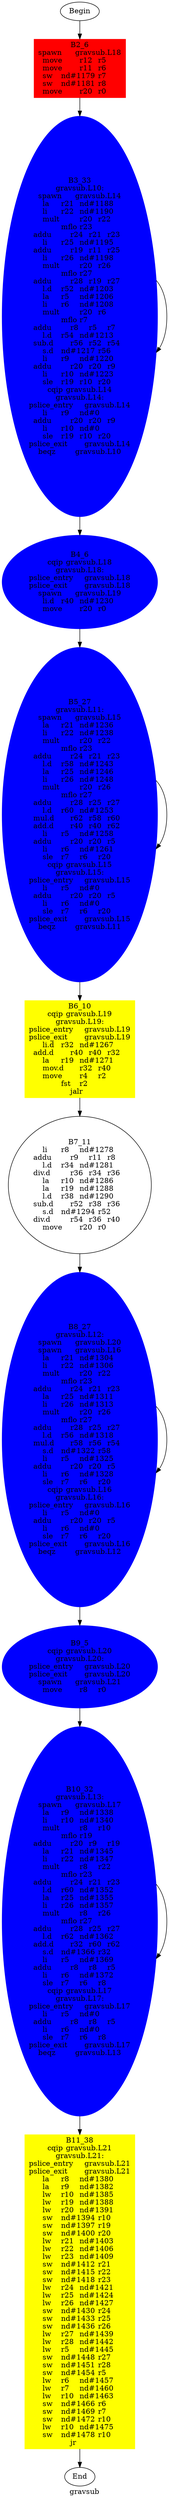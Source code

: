 digraph G{
	label = "gravsub"	style = "dashed";
	color = purple;
	Node0 [label = "Begin"];
	Node0 -> {Node2 }
	Node1 [label = "End"];
	Node1 -> {}
	Node2 [label = "B2_6\nspawn	gravsub.L18\nmove	r12	r5	\nmove	r11	r6	\nsw	nd#1179	r7	\nsw	nd#1181	r8	\nmove	r20	r0	\n"];
	Node2 -> {Node3 }
	Node3 [label = "B3_33\ngravsub.L10:\nspawn	gravsub.L14\nla	r21	nd#1188	\nli	r22	nd#1190	\nmult	r20	r22	\nmflo	r23	\naddu	r24	r21	r23	\nli	r25	nd#1195	\naddu	r19	r11	r25	\nli	r26	nd#1198	\nmult	r20	r26	\nmflo	r27	\naddu	r28	r19	r27	\nl.d	r52	nd#1203	\nla	r5	nd#1206	\nli	r6	nd#1208	\nmult	r20	r6	\nmflo	r7	\naddu	r8	r5	r7	\nl.d	r54	nd#1213	\nsub.d	r56	r52	r54	\ns.d	nd#1217	r56	\nli	r9	nd#1220	\naddu	r20	r20	r9	\nli	r10	nd#1223	\nsle	r19	r10	r20	\ncqip	gravsub.L14\ngravsub.L14:\npslice_entry	gravsub.L14\nli	r9	nd#0	\naddu	r20	r20	r9	\nli	r10	nd#0	\nsle	r19	r10	r20	\npslice_exit	gravsub.L14\nbeqz	gravsub.L10\n"];
	Node3 -> {Node4 Node3 }
	Node4 [label = "B4_6\ncqip	gravsub.L18\ngravsub.L18:\npslice_entry	gravsub.L18\npslice_exit	gravsub.L18\nspawn	gravsub.L19\nli.d	r40	nd#1230	\nmove	r20	r0	\n"];
	Node4 -> {Node5 }
	Node5 [label = "B5_27\ngravsub.L11:\nspawn	gravsub.L15\nla	r21	nd#1236	\nli	r22	nd#1238	\nmult	r20	r22	\nmflo	r23	\naddu	r24	r21	r23	\nl.d	r58	nd#1243	\nla	r25	nd#1246	\nli	r26	nd#1248	\nmult	r20	r26	\nmflo	r27	\naddu	r28	r25	r27	\nl.d	r60	nd#1253	\nmul.d	r62	r58	r60	\nadd.d	r40	r40	r62	\nli	r5	nd#1258	\naddu	r20	r20	r5	\nli	r6	nd#1261	\nsle	r7	r6	r20	\ncqip	gravsub.L15\ngravsub.L15:\npslice_entry	gravsub.L15\nli	r5	nd#0	\naddu	r20	r20	r5	\nli	r6	nd#0	\nsle	r7	r6	r20	\npslice_exit	gravsub.L15\nbeqz	gravsub.L11\n"];
	Node5 -> {Node6 Node5 }
	Node6 [label = "B6_10\ncqip	gravsub.L19\ngravsub.L19:\npslice_entry	gravsub.L19\npslice_exit	gravsub.L19\nli.d	r32	nd#1267	\nadd.d	r40	r40	r32	\nla	r19	nd#1271	\nmov.d	r32	r40	\nmove	r4	r2	\nfst	r2	\njalr	\n"];
	Node6 -> {Node7 }
	Node7 [label = "B7_11\nli	r8	nd#1278	\naddu	r9	r11	r8	\nl.d	r34	nd#1281	\ndiv.d	r36	r34	r36	\nla	r10	nd#1286	\nla	r19	nd#1288	\nl.d	r38	nd#1290	\nsub.d	r52	r38	r36	\ns.d	nd#1294	r52	\ndiv.d	r54	r36	r40	\nmove	r20	r0	\n"];
	Node7 -> {Node8 }
	Node8 [label = "B8_27\ngravsub.L12:\nspawn	gravsub.L20\nspawn	gravsub.L16\nla	r21	nd#1304	\nli	r22	nd#1306	\nmult	r20	r22	\nmflo	r23	\naddu	r24	r21	r23	\nla	r25	nd#1311	\nli	r26	nd#1313	\nmult	r20	r26	\nmflo	r27	\naddu	r28	r25	r27	\nl.d	r56	nd#1318	\nmul.d	r58	r56	r54	\ns.d	nd#1322	r58	\nli	r5	nd#1325	\naddu	r20	r20	r5	\nli	r6	nd#1328	\nsle	r7	r6	r20	\ncqip	gravsub.L16\ngravsub.L16:\npslice_entry	gravsub.L16\nli	r5	nd#0	\naddu	r20	r20	r5	\nli	r6	nd#0	\nsle	r7	r6	r20	\npslice_exit	gravsub.L16\nbeqz	gravsub.L12\n"];
	Node8 -> {Node9 Node8 }
	Node9 [label = "B9_5\ncqip	gravsub.L20\ngravsub.L20:\npslice_entry	gravsub.L20\npslice_exit	gravsub.L20\nspawn	gravsub.L21\nmove	r8	r0	\n"];
	Node9 -> {Node10 }
	Node10 [label = "B10_32\ngravsub.L13:\nspawn	gravsub.L17\nla	r9	nd#1338	\nli	r10	nd#1340	\nmult	r8	r10	\nmflo	r19	\naddu	r20	r9	r19	\nla	r21	nd#1345	\nli	r22	nd#1347	\nmult	r8	r22	\nmflo	r23	\naddu	r24	r21	r23	\nl.d	r60	nd#1352	\nla	r25	nd#1355	\nli	r26	nd#1357	\nmult	r8	r26	\nmflo	r27	\naddu	r28	r25	r27	\nl.d	r62	nd#1362	\nadd.d	r32	r60	r62	\ns.d	nd#1366	r32	\nli	r5	nd#1369	\naddu	r8	r8	r5	\nli	r6	nd#1372	\nsle	r7	r6	r8	\ncqip	gravsub.L17\ngravsub.L17:\npslice_entry	gravsub.L17\nli	r5	nd#0	\naddu	r8	r8	r5	\nli	r6	nd#0	\nsle	r7	r6	r8	\npslice_exit	gravsub.L17\nbeqz	gravsub.L13\n"];
	Node10 -> {Node11 Node10 }
	Node11 [label = "B11_38\ncqip	gravsub.L21\ngravsub.L21:\npslice_entry	gravsub.L21\npslice_exit	gravsub.L21\nla	r8	nd#1380	\nla	r9	nd#1382	\nlw	r10	nd#1385	\nlw	r19	nd#1388	\nlw	r20	nd#1391	\nsw	nd#1394	r10	\nsw	nd#1397	r19	\nsw	nd#1400	r20	\nlw	r21	nd#1403	\nlw	r22	nd#1406	\nlw	r23	nd#1409	\nsw	nd#1412	r21	\nsw	nd#1415	r22	\nsw	nd#1418	r23	\nlw	r24	nd#1421	\nlw	r25	nd#1424	\nlw	r26	nd#1427	\nsw	nd#1430	r24	\nsw	nd#1433	r25	\nsw	nd#1436	r26	\nlw	r27	nd#1439	\nlw	r28	nd#1442	\nlw	r5	nd#1445	\nsw	nd#1448	r27	\nsw	nd#1451	r28	\nsw	nd#1454	r5	\nlw	r6	nd#1457	\nlw	r7	nd#1460	\nlw	r10	nd#1463	\nsw	nd#1466	r6	\nsw	nd#1469	r7	\nsw	nd#1472	r10	\nlw	r10	nd#1475	\nsw	nd#1478	r10	\njr	\n"];
	Node11 -> {Node1 }
	Node2 [shape = box ,style=filled ,color=red];
	Node3 [shape = ellipse ,style=filled ,color=blue];
	Node4 [shape = ellipse ,style=filled ,color=blue];
	Node5 [shape = ellipse ,style=filled ,color=blue];
	Node8 [shape = ellipse ,style=filled ,color=blue];
	Node8 [shape = ellipse ,style=filled ,color=blue];
	Node9 [shape = ellipse ,style=filled ,color=blue];
	Node10 [shape = ellipse ,style=filled ,color=blue];
	Node6 [shape = polygon ,style=filled ,color=yellow];
	Node11 [shape = polygon ,style=filled ,color=yellow];
}
